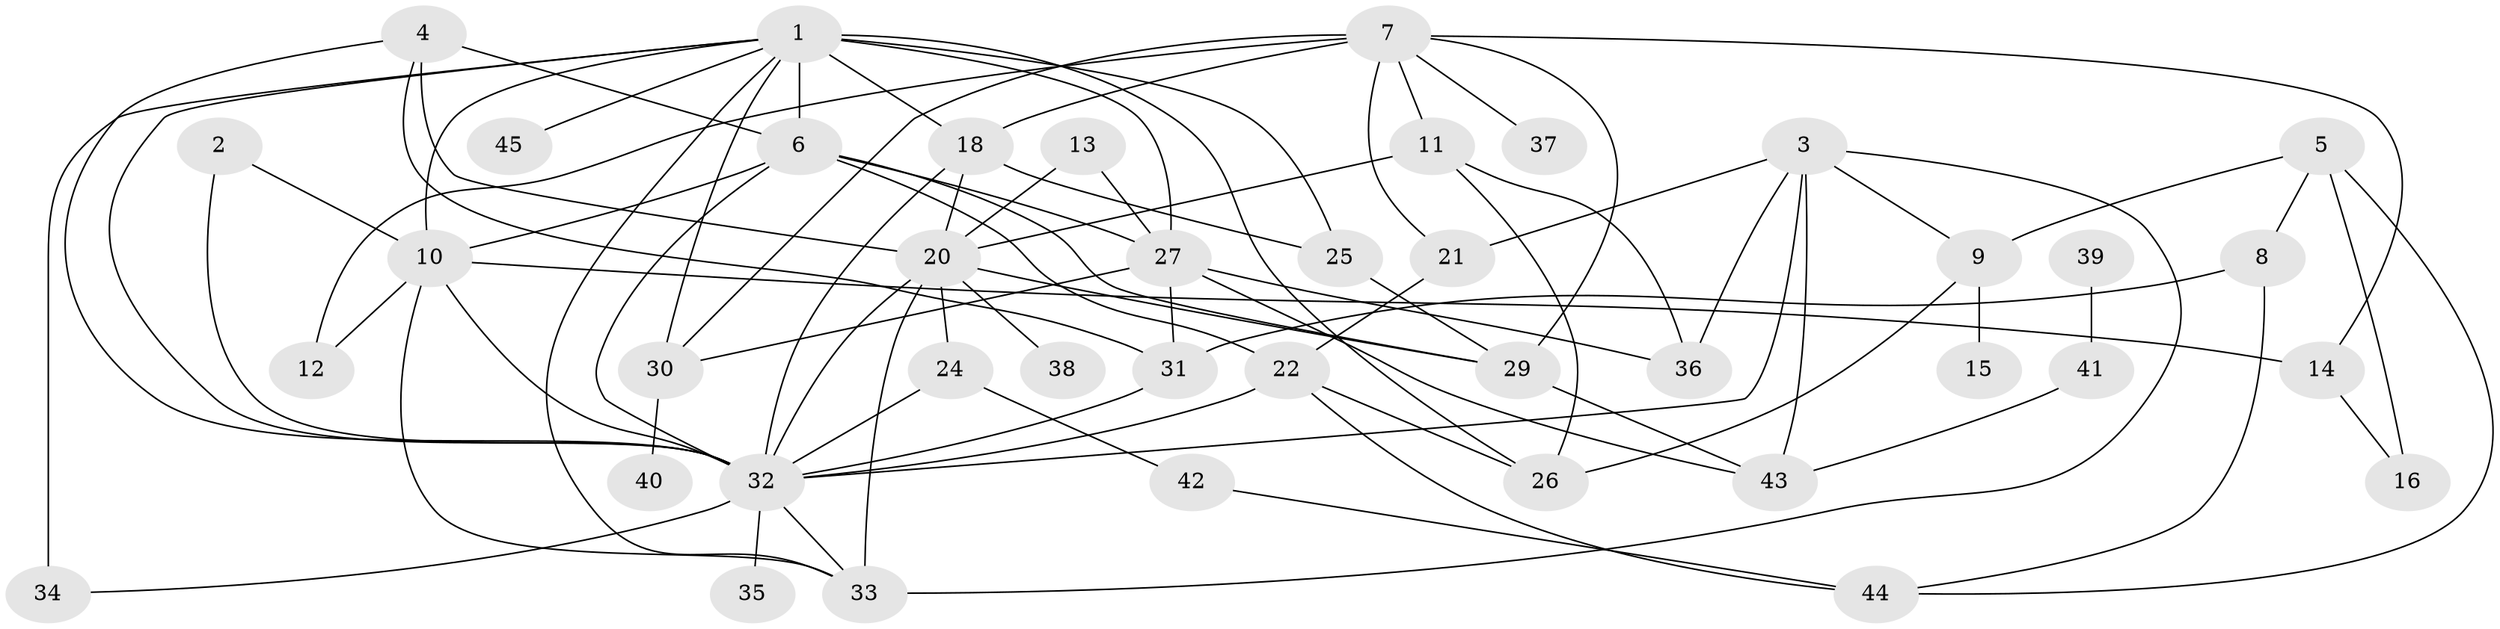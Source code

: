 // original degree distribution, {2: 0.15555555555555556, 5: 0.16666666666666666, 3: 0.16666666666666666, 1: 0.17777777777777778, 4: 0.2222222222222222, 0: 0.044444444444444446, 6: 0.06666666666666667}
// Generated by graph-tools (version 1.1) at 2025/33/03/09/25 02:33:44]
// undirected, 41 vertices, 82 edges
graph export_dot {
graph [start="1"]
  node [color=gray90,style=filled];
  1;
  2;
  3;
  4;
  5;
  6;
  7;
  8;
  9;
  10;
  11;
  12;
  13;
  14;
  15;
  16;
  18;
  20;
  21;
  22;
  24;
  25;
  26;
  27;
  29;
  30;
  31;
  32;
  33;
  34;
  35;
  36;
  37;
  38;
  39;
  40;
  41;
  42;
  43;
  44;
  45;
  1 -- 6 [weight=1.0];
  1 -- 10 [weight=1.0];
  1 -- 18 [weight=2.0];
  1 -- 25 [weight=1.0];
  1 -- 26 [weight=1.0];
  1 -- 27 [weight=3.0];
  1 -- 30 [weight=1.0];
  1 -- 32 [weight=1.0];
  1 -- 33 [weight=1.0];
  1 -- 34 [weight=2.0];
  1 -- 45 [weight=1.0];
  2 -- 10 [weight=1.0];
  2 -- 32 [weight=1.0];
  3 -- 9 [weight=1.0];
  3 -- 21 [weight=1.0];
  3 -- 32 [weight=1.0];
  3 -- 33 [weight=1.0];
  3 -- 36 [weight=1.0];
  3 -- 43 [weight=1.0];
  4 -- 6 [weight=2.0];
  4 -- 20 [weight=1.0];
  4 -- 31 [weight=1.0];
  4 -- 32 [weight=1.0];
  5 -- 8 [weight=1.0];
  5 -- 9 [weight=2.0];
  5 -- 16 [weight=2.0];
  5 -- 44 [weight=1.0];
  6 -- 10 [weight=1.0];
  6 -- 22 [weight=1.0];
  6 -- 27 [weight=2.0];
  6 -- 29 [weight=1.0];
  6 -- 32 [weight=1.0];
  7 -- 11 [weight=1.0];
  7 -- 12 [weight=1.0];
  7 -- 14 [weight=1.0];
  7 -- 18 [weight=1.0];
  7 -- 21 [weight=1.0];
  7 -- 29 [weight=1.0];
  7 -- 30 [weight=1.0];
  7 -- 37 [weight=1.0];
  8 -- 31 [weight=1.0];
  8 -- 44 [weight=1.0];
  9 -- 15 [weight=1.0];
  9 -- 26 [weight=1.0];
  10 -- 12 [weight=1.0];
  10 -- 14 [weight=1.0];
  10 -- 32 [weight=1.0];
  10 -- 33 [weight=1.0];
  11 -- 20 [weight=1.0];
  11 -- 26 [weight=1.0];
  11 -- 36 [weight=1.0];
  13 -- 20 [weight=1.0];
  13 -- 27 [weight=2.0];
  14 -- 16 [weight=1.0];
  18 -- 20 [weight=2.0];
  18 -- 25 [weight=1.0];
  18 -- 32 [weight=1.0];
  20 -- 24 [weight=1.0];
  20 -- 29 [weight=1.0];
  20 -- 32 [weight=1.0];
  20 -- 33 [weight=1.0];
  20 -- 38 [weight=1.0];
  21 -- 22 [weight=1.0];
  22 -- 26 [weight=1.0];
  22 -- 32 [weight=1.0];
  22 -- 44 [weight=1.0];
  24 -- 32 [weight=2.0];
  24 -- 42 [weight=1.0];
  25 -- 29 [weight=1.0];
  27 -- 30 [weight=1.0];
  27 -- 31 [weight=1.0];
  27 -- 36 [weight=2.0];
  27 -- 43 [weight=1.0];
  29 -- 43 [weight=1.0];
  30 -- 40 [weight=1.0];
  31 -- 32 [weight=2.0];
  32 -- 33 [weight=1.0];
  32 -- 34 [weight=1.0];
  32 -- 35 [weight=2.0];
  39 -- 41 [weight=1.0];
  41 -- 43 [weight=1.0];
  42 -- 44 [weight=1.0];
}

